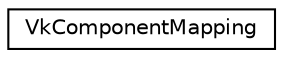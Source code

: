 digraph "Graphical Class Hierarchy"
{
 // LATEX_PDF_SIZE
  edge [fontname="Helvetica",fontsize="10",labelfontname="Helvetica",labelfontsize="10"];
  node [fontname="Helvetica",fontsize="10",shape=record];
  rankdir="LR";
  Node0 [label="VkComponentMapping",height=0.2,width=0.4,color="black", fillcolor="white", style="filled",URL="$structVkComponentMapping.html",tooltip=" "];
}
